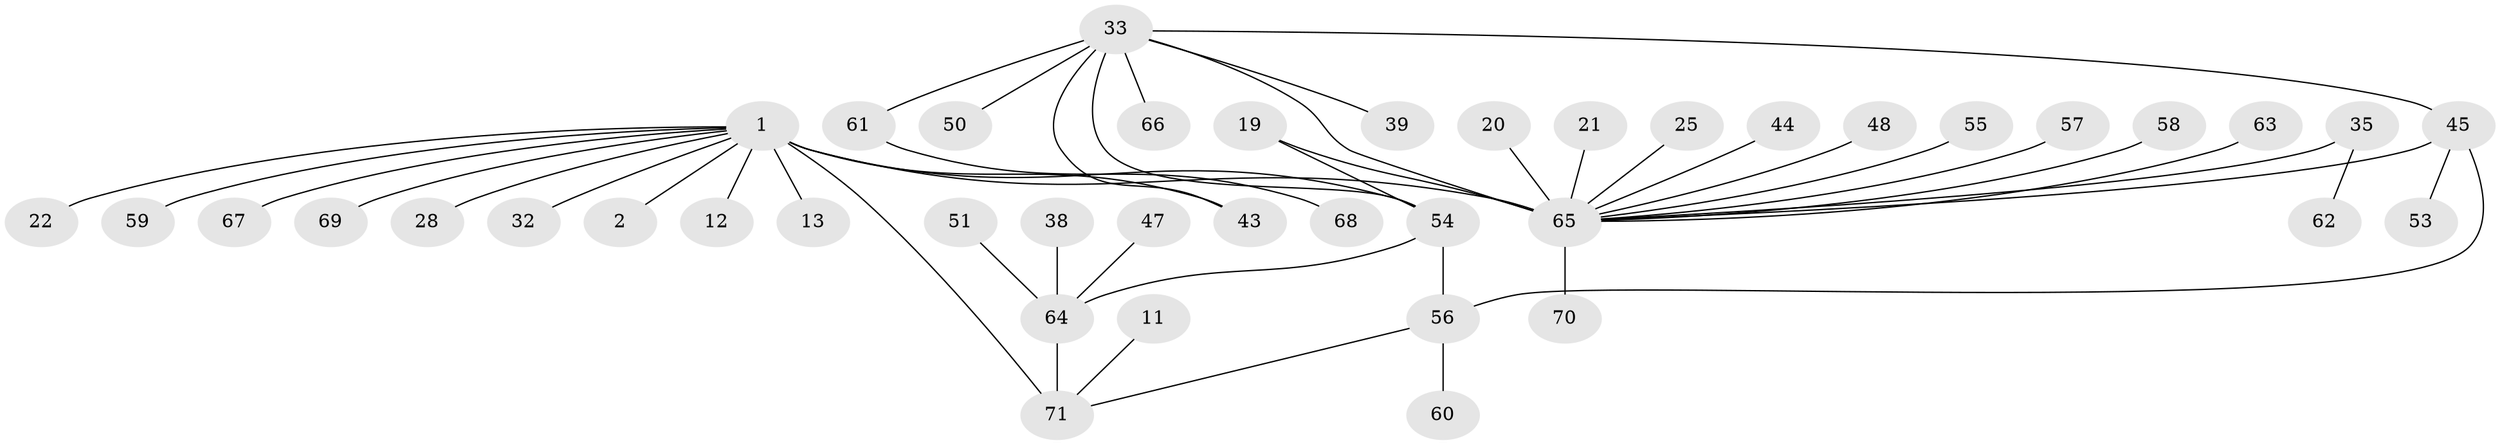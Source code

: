 // original degree distribution, {20: 0.014084507042253521, 1: 0.5070422535211268, 2: 0.22535211267605634, 5: 0.056338028169014086, 8: 0.028169014084507043, 4: 0.04225352112676056, 6: 0.04225352112676056, 7: 0.028169014084507043, 3: 0.056338028169014086}
// Generated by graph-tools (version 1.1) at 2025/51/03/04/25 21:51:12]
// undirected, 42 vertices, 48 edges
graph export_dot {
graph [start="1"]
  node [color=gray90,style=filled];
  1;
  2;
  11;
  12;
  13;
  19;
  20;
  21;
  22 [super="+3"];
  25;
  28;
  32 [super="+10"];
  33 [super="+15+31"];
  35 [super="+27"];
  38;
  39;
  43 [super="+8+17"];
  44;
  45 [super="+24+42"];
  47;
  48;
  50;
  51;
  53;
  54 [super="+49"];
  55;
  56 [super="+52"];
  57;
  58;
  59;
  60;
  61;
  62;
  63;
  64 [super="+23+26+30"];
  65 [super="+14+18+40+34"];
  66;
  67;
  68;
  69;
  70 [super="+46"];
  71 [super="+4"];
  1 -- 2;
  1 -- 12;
  1 -- 13;
  1 -- 22 [weight=2];
  1 -- 28;
  1 -- 54 [weight=2];
  1 -- 59;
  1 -- 67;
  1 -- 69;
  1 -- 71 [weight=2];
  1 -- 65 [weight=5];
  1 -- 43;
  1 -- 32;
  11 -- 71;
  19 -- 54;
  19 -- 65 [weight=4];
  20 -- 65;
  21 -- 65;
  25 -- 65;
  33 -- 61;
  33 -- 66;
  33 -- 65;
  33 -- 39;
  33 -- 43;
  33 -- 45;
  33 -- 50;
  33 -- 54;
  35 -- 62;
  35 -- 65;
  38 -- 64;
  44 -- 65;
  45 -- 65 [weight=2];
  45 -- 53;
  45 -- 56;
  47 -- 64;
  48 -- 65;
  51 -- 64;
  54 -- 64;
  54 -- 56;
  55 -- 65;
  56 -- 71;
  56 -- 60;
  57 -- 65;
  58 -- 65;
  61 -- 68;
  63 -- 65;
  64 -- 71;
  65 -- 70 [weight=2];
}
